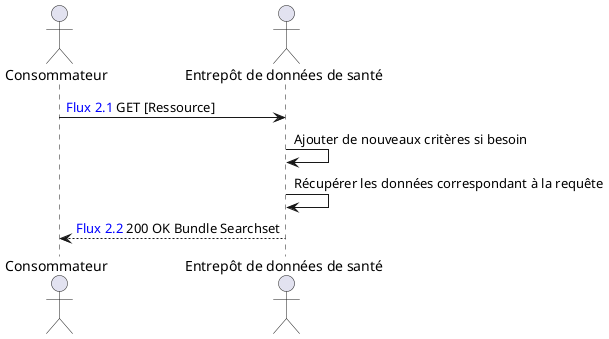@startuml
actor "Consommateur" as C
actor "Entrepôt de données de santé" as EDS

C -> EDS: <color:blue>Flux 2.1</color> GET [Ressource]
EDS -> EDS: Ajouter de nouveaux critères si besoin
EDS -> EDS: Récupérer les données correspondant à la requête
EDS --> C: <color:blue>Flux 2.2</color> 200 OK Bundle Searchset
@enduml
